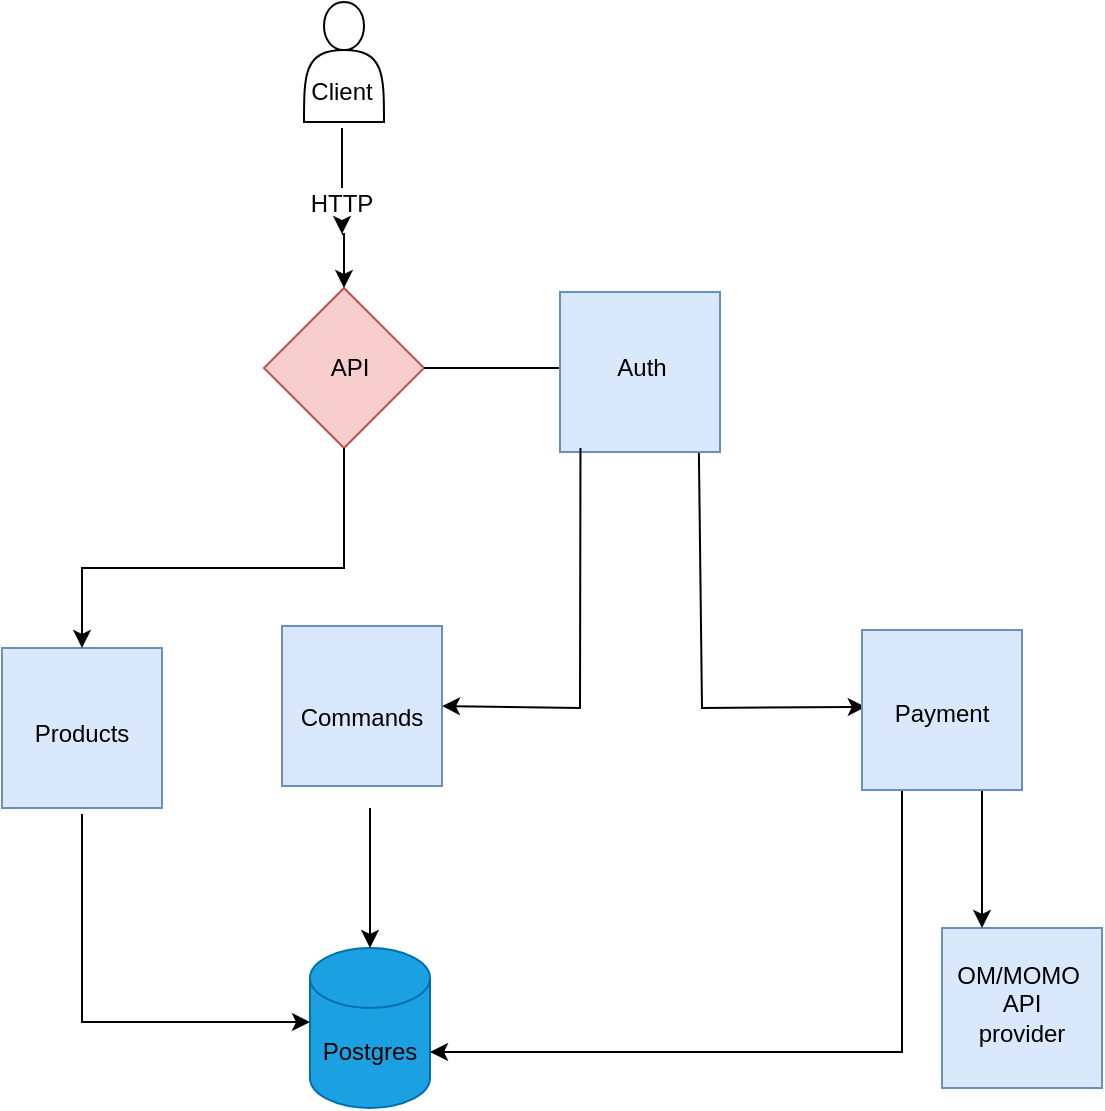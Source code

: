<mxfile version="22.1.4" type="github">
  <diagram name="Page-1" id="EsuxcIccbEYDoDGnZC4g">
    <mxGraphModel dx="985" dy="616" grid="1" gridSize="10" guides="1" tooltips="1" connect="1" arrows="1" fold="1" page="1" pageScale="1" pageWidth="827" pageHeight="1169" math="0" shadow="0">
      <root>
        <mxCell id="0" />
        <mxCell id="1" parent="0" />
        <mxCell id="TGQ-i3Uo1jviCgwpTV5W-1" value="" style="rhombus;whiteSpace=wrap;html=1;fillColor=#f8cecc;strokeColor=#b85450;" vertex="1" parent="1">
          <mxGeometry x="331" y="185" width="80" height="80" as="geometry" />
        </mxCell>
        <mxCell id="TGQ-i3Uo1jviCgwpTV5W-2" value="" style="whiteSpace=wrap;html=1;aspect=fixed;fillColor=#dae8fc;strokeColor=#6c8ebf;" vertex="1" parent="1">
          <mxGeometry x="200" y="365" width="80" height="80" as="geometry" />
        </mxCell>
        <mxCell id="TGQ-i3Uo1jviCgwpTV5W-3" value="" style="whiteSpace=wrap;html=1;aspect=fixed;fillColor=#dae8fc;strokeColor=#6c8ebf;" vertex="1" parent="1">
          <mxGeometry x="340" y="354" width="80" height="80" as="geometry" />
        </mxCell>
        <mxCell id="TGQ-i3Uo1jviCgwpTV5W-5" value="API" style="text;html=1;strokeColor=none;fillColor=none;align=center;verticalAlign=middle;whiteSpace=wrap;rounded=0;" vertex="1" parent="1">
          <mxGeometry x="344" y="210" width="60" height="30" as="geometry" />
        </mxCell>
        <mxCell id="TGQ-i3Uo1jviCgwpTV5W-9" value="Commands" style="text;html=1;strokeColor=none;fillColor=none;align=center;verticalAlign=middle;whiteSpace=wrap;rounded=0;" vertex="1" parent="1">
          <mxGeometry x="350" y="385" width="60" height="30" as="geometry" />
        </mxCell>
        <mxCell id="TGQ-i3Uo1jviCgwpTV5W-12" value="Products" style="text;html=1;strokeColor=none;fillColor=none;align=center;verticalAlign=middle;whiteSpace=wrap;rounded=0;" vertex="1" parent="1">
          <mxGeometry x="210" y="393" width="60" height="30" as="geometry" />
        </mxCell>
        <mxCell id="TGQ-i3Uo1jviCgwpTV5W-21" value="" style="endArrow=classic;html=1;rounded=0;entryX=0.5;entryY=0;entryDx=0;entryDy=0;exitX=0.5;exitY=1;exitDx=0;exitDy=0;" edge="1" parent="1" source="TGQ-i3Uo1jviCgwpTV5W-1">
          <mxGeometry width="50" height="50" relative="1" as="geometry">
            <mxPoint x="370" y="325" as="sourcePoint" />
            <mxPoint x="240" y="365" as="targetPoint" />
            <Array as="points">
              <mxPoint x="371" y="325" />
              <mxPoint x="240" y="325" />
            </Array>
          </mxGeometry>
        </mxCell>
        <mxCell id="TGQ-i3Uo1jviCgwpTV5W-22" value="" style="endArrow=classic;html=1;rounded=0;entryX=-0.135;entryY=0.373;entryDx=0;entryDy=0;exitX=0.867;exitY=0.915;exitDx=0;exitDy=0;exitPerimeter=0;entryPerimeter=0;" edge="1" parent="1" source="TGQ-i3Uo1jviCgwpTV5W-51" target="TGQ-i3Uo1jviCgwpTV5W-10">
          <mxGeometry width="50" height="50" relative="1" as="geometry">
            <mxPoint x="520" y="295" as="sourcePoint" />
            <mxPoint x="410" y="305" as="targetPoint" />
            <Array as="points">
              <mxPoint x="550" y="395" />
            </Array>
          </mxGeometry>
        </mxCell>
        <mxCell id="TGQ-i3Uo1jviCgwpTV5W-23" value="" style="shape=cylinder3;whiteSpace=wrap;html=1;boundedLbl=1;backgroundOutline=1;size=15;fillColor=#1ba1e2;fontColor=#ffffff;strokeColor=#006EAF;" vertex="1" parent="1">
          <mxGeometry x="354" y="515" width="60" height="80" as="geometry" />
        </mxCell>
        <mxCell id="TGQ-i3Uo1jviCgwpTV5W-24" value="Postgres" style="text;html=1;strokeColor=none;fillColor=none;align=center;verticalAlign=middle;whiteSpace=wrap;rounded=0;" vertex="1" parent="1">
          <mxGeometry x="354" y="552" width="60" height="30" as="geometry" />
        </mxCell>
        <mxCell id="TGQ-i3Uo1jviCgwpTV5W-27" value="" style="endArrow=none;html=1;rounded=0;" edge="1" parent="1">
          <mxGeometry width="50" height="50" relative="1" as="geometry">
            <mxPoint x="370" y="135" as="sourcePoint" />
            <mxPoint x="370" y="105" as="targetPoint" />
            <Array as="points" />
          </mxGeometry>
        </mxCell>
        <mxCell id="TGQ-i3Uo1jviCgwpTV5W-30" value="" style="endArrow=classic;html=1;rounded=0;" edge="1" parent="1" target="TGQ-i3Uo1jviCgwpTV5W-28">
          <mxGeometry width="50" height="50" relative="1" as="geometry">
            <mxPoint x="370" y="155" as="sourcePoint" />
            <mxPoint x="370" y="185" as="targetPoint" />
          </mxGeometry>
        </mxCell>
        <mxCell id="TGQ-i3Uo1jviCgwpTV5W-33" style="edgeStyle=orthogonalEdgeStyle;rounded=0;orthogonalLoop=1;jettySize=auto;html=1;exitX=0.5;exitY=1;exitDx=0;exitDy=0;entryX=0.5;entryY=0;entryDx=0;entryDy=0;" edge="1" parent="1" source="TGQ-i3Uo1jviCgwpTV5W-28" target="TGQ-i3Uo1jviCgwpTV5W-1">
          <mxGeometry relative="1" as="geometry">
            <Array as="points">
              <mxPoint x="371" y="158" />
            </Array>
          </mxGeometry>
        </mxCell>
        <mxCell id="TGQ-i3Uo1jviCgwpTV5W-28" value="HTTP" style="text;html=1;strokeColor=none;fillColor=none;align=center;verticalAlign=middle;whiteSpace=wrap;rounded=0;" vertex="1" parent="1">
          <mxGeometry x="340" y="128" width="60" height="30" as="geometry" />
        </mxCell>
        <mxCell id="TGQ-i3Uo1jviCgwpTV5W-31" value="" style="shape=actor;whiteSpace=wrap;html=1;" vertex="1" parent="1">
          <mxGeometry x="351" y="42" width="40" height="60" as="geometry" />
        </mxCell>
        <mxCell id="TGQ-i3Uo1jviCgwpTV5W-34" value="Client" style="text;html=1;strokeColor=none;fillColor=none;align=center;verticalAlign=middle;whiteSpace=wrap;rounded=0;" vertex="1" parent="1">
          <mxGeometry x="340" y="72" width="60" height="30" as="geometry" />
        </mxCell>
        <mxCell id="TGQ-i3Uo1jviCgwpTV5W-35" value="" style="endArrow=classic;html=1;rounded=0;entryX=0;entryY=0;entryDx=0;entryDy=0;" edge="1" parent="1" target="TGQ-i3Uo1jviCgwpTV5W-24">
          <mxGeometry width="50" height="50" relative="1" as="geometry">
            <mxPoint x="240" y="448" as="sourcePoint" />
            <mxPoint x="290" y="398" as="targetPoint" />
            <Array as="points">
              <mxPoint x="240" y="552" />
            </Array>
          </mxGeometry>
        </mxCell>
        <mxCell id="TGQ-i3Uo1jviCgwpTV5W-36" value="" style="endArrow=classic;html=1;rounded=0;entryX=0.5;entryY=0;entryDx=0;entryDy=0;entryPerimeter=0;" edge="1" parent="1" target="TGQ-i3Uo1jviCgwpTV5W-23">
          <mxGeometry width="50" height="50" relative="1" as="geometry">
            <mxPoint x="384" y="445" as="sourcePoint" />
            <mxPoint x="389" y="515" as="targetPoint" />
          </mxGeometry>
        </mxCell>
        <mxCell id="TGQ-i3Uo1jviCgwpTV5W-38" value="" style="endArrow=classic;html=1;rounded=0;exitX=0.25;exitY=1;exitDx=0;exitDy=0;entryX=1;entryY=0.5;entryDx=0;entryDy=0;" edge="1" parent="1" source="TGQ-i3Uo1jviCgwpTV5W-4" target="TGQ-i3Uo1jviCgwpTV5W-24">
          <mxGeometry width="50" height="50" relative="1" as="geometry">
            <mxPoint x="337" y="580" as="sourcePoint" />
            <mxPoint x="411" y="630" as="targetPoint" />
            <Array as="points">
              <mxPoint x="650" y="567" />
            </Array>
          </mxGeometry>
        </mxCell>
        <mxCell id="TGQ-i3Uo1jviCgwpTV5W-44" value="" style="endArrow=none;html=1;rounded=0;exitX=1;exitY=0.5;exitDx=0;exitDy=0;entryX=0;entryY=0.5;entryDx=0;entryDy=0;" edge="1" parent="1" source="TGQ-i3Uo1jviCgwpTV5W-1" target="TGQ-i3Uo1jviCgwpTV5W-45">
          <mxGeometry width="50" height="50" relative="1" as="geometry">
            <mxPoint x="340" y="455" as="sourcePoint" />
            <mxPoint x="450" y="225" as="targetPoint" />
          </mxGeometry>
        </mxCell>
        <mxCell id="TGQ-i3Uo1jviCgwpTV5W-46" value="" style="whiteSpace=wrap;html=1;aspect=fixed;fillColor=#dae8fc;strokeColor=#6c8ebf;" vertex="1" parent="1">
          <mxGeometry x="670" y="505" width="80" height="80" as="geometry" />
        </mxCell>
        <mxCell id="TGQ-i3Uo1jviCgwpTV5W-47" value="OM/MOMO&amp;nbsp;&lt;br&gt;API provider" style="text;html=1;strokeColor=none;fillColor=none;align=center;verticalAlign=middle;whiteSpace=wrap;rounded=0;" vertex="1" parent="1">
          <mxGeometry x="680" y="528" width="60" height="30" as="geometry" />
        </mxCell>
        <mxCell id="TGQ-i3Uo1jviCgwpTV5W-48" value="" style="endArrow=classic;html=1;rounded=0;entryX=0.25;entryY=0;entryDx=0;entryDy=0;exitX=0.75;exitY=0;exitDx=0;exitDy=0;" edge="1" parent="1" source="TGQ-i3Uo1jviCgwpTV5W-4" target="TGQ-i3Uo1jviCgwpTV5W-46">
          <mxGeometry width="50" height="50" relative="1" as="geometry">
            <mxPoint x="540" y="226" as="sourcePoint" />
            <mxPoint x="390" y="405" as="targetPoint" />
          </mxGeometry>
        </mxCell>
        <mxCell id="TGQ-i3Uo1jviCgwpTV5W-51" value="" style="whiteSpace=wrap;html=1;aspect=fixed;fillColor=#dae8fc;strokeColor=#6c8ebf;" vertex="1" parent="1">
          <mxGeometry x="479" y="187" width="80" height="80" as="geometry" />
        </mxCell>
        <mxCell id="TGQ-i3Uo1jviCgwpTV5W-45" value="Auth" style="text;html=1;strokeColor=none;fillColor=none;align=center;verticalAlign=middle;whiteSpace=wrap;rounded=0;" vertex="1" parent="1">
          <mxGeometry x="490" y="210" width="60" height="30" as="geometry" />
        </mxCell>
        <mxCell id="TGQ-i3Uo1jviCgwpTV5W-54" value="" style="endArrow=classic;html=1;rounded=0;exitX=0.378;exitY=0.938;exitDx=0;exitDy=0;exitPerimeter=0;entryX=1;entryY=0.5;entryDx=0;entryDy=0;" edge="1" parent="1" target="TGQ-i3Uo1jviCgwpTV5W-3">
          <mxGeometry width="50" height="50" relative="1" as="geometry">
            <mxPoint x="489.24" y="265" as="sourcePoint" />
            <mxPoint x="420" y="415" as="targetPoint" />
            <Array as="points">
              <mxPoint x="489" y="395" />
            </Array>
          </mxGeometry>
        </mxCell>
        <mxCell id="TGQ-i3Uo1jviCgwpTV5W-4" value="" style="whiteSpace=wrap;html=1;aspect=fixed;fillColor=#dae8fc;strokeColor=#6c8ebf;" vertex="1" parent="1">
          <mxGeometry x="630" y="356" width="80" height="80" as="geometry" />
        </mxCell>
        <mxCell id="TGQ-i3Uo1jviCgwpTV5W-10" value="Payment" style="text;html=1;strokeColor=none;fillColor=none;align=center;verticalAlign=middle;whiteSpace=wrap;rounded=0;" vertex="1" parent="1">
          <mxGeometry x="640" y="384" width="60" height="28" as="geometry" />
        </mxCell>
      </root>
    </mxGraphModel>
  </diagram>
</mxfile>
